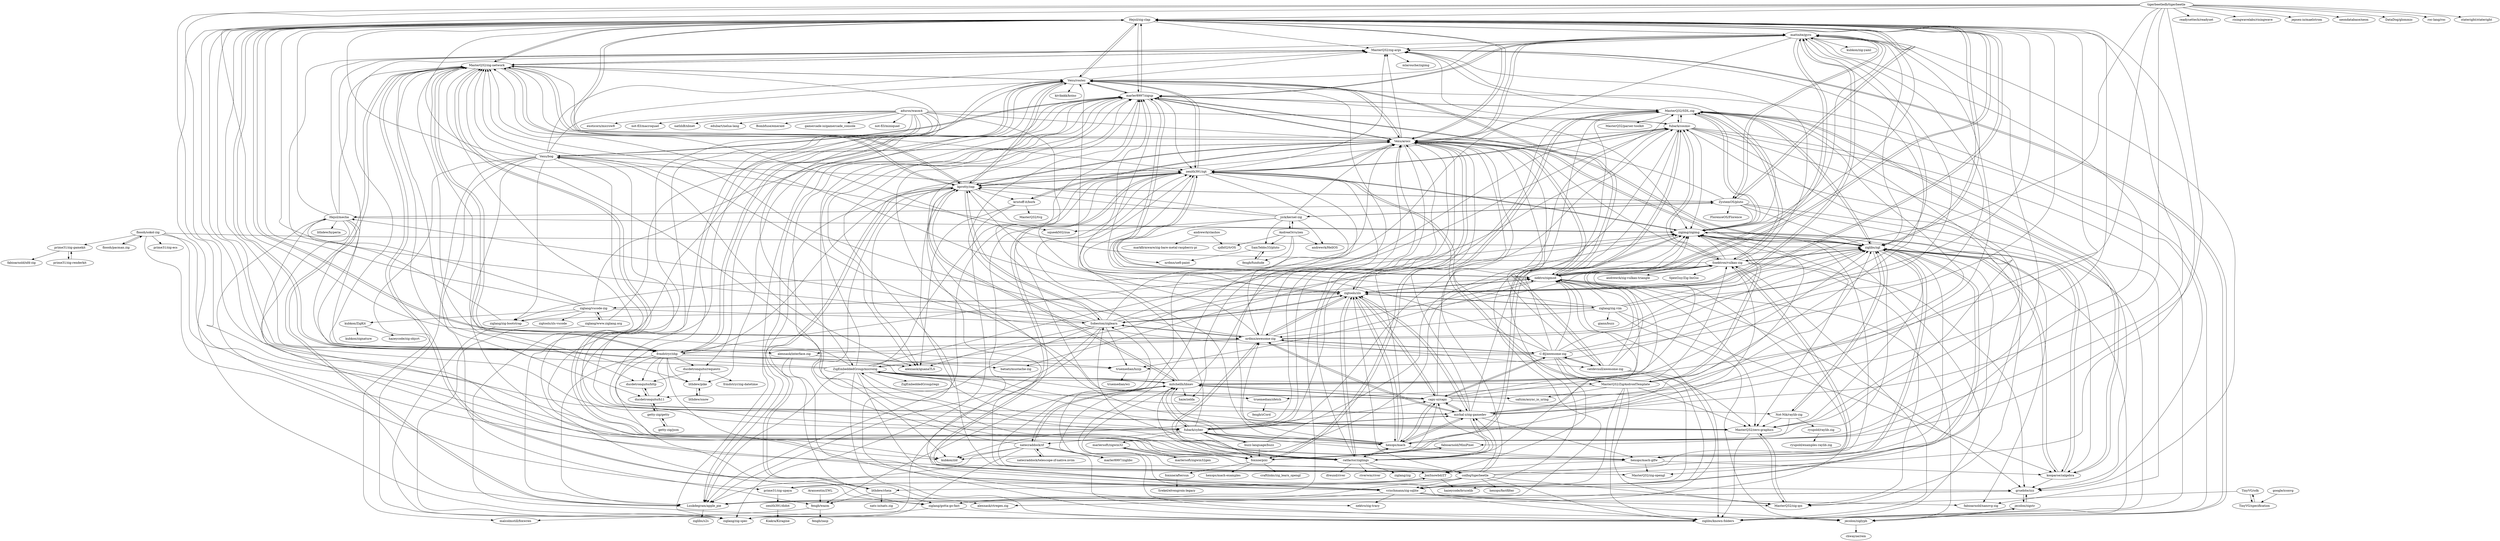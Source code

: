 digraph G {
"Hejsil/zig-clap" -> "mattnite/gyro"
"Hejsil/zig-clap" -> "MasterQ32/zig-args"
"Hejsil/zig-clap" -> "Vexu/routez"
"Hejsil/zig-clap" -> "marler8997/zigup"
"Hejsil/zig-clap" -> "zigtools/zls"
"Hejsil/zig-clap" -> "ziglibs/zgl"
"Hejsil/zig-clap" -> "kprotty/zap"
"Hejsil/zig-clap" -> "ziglibs/known-folders"
"Hejsil/zig-clap" -> "Vexu/arocc"
"Hejsil/zig-clap" -> "nektro/zigmod"
"Hejsil/zig-clap" -> "MasterQ32/zig-network"
"Hejsil/zig-clap" -> "frmdstryr/zhp"
"Hejsil/zig-clap" -> "ZystemOS/pluto"
"Hejsil/zig-clap" -> "zigimg/zigimg"
"Hejsil/zig-clap" -> "nrdmn/awesome-zig"
"hexops/mach" -> "michal-z/zig-gamedev"
"hexops/mach" -> "zigtools/zls"
"hexops/mach" -> "ratfactor/ziglings"
"hexops/mach" -> "capy-ui/capy"
"hexops/mach" -> "Vexu/arocc"
"hexops/mach" -> "Hejsil/zig-clap"
"hexops/mach" -> "fubark/cyber"
"hexops/mach" -> "Snektron/vulkan-zig"
"hexops/mach" -> "hexops/mach-glfw"
"hexops/mach" -> "zenith391/zgt"
"hexops/mach" -> "mitchellh/libxev"
"hexops/mach" -> "nrdmn/awesome-zig"
"hexops/mach" -> "mattnite/gyro"
"hexops/mach" -> "ziglibs/zgl"
"hexops/mach" -> "ZigEmbeddedGroup/microzig"
"nektro/zigmod" -> "mattnite/gyro"
"nektro/zigmod" -> "marler8997/zigup"
"nektro/zigmod" -> "Hejsil/zig-clap"
"nektro/zigmod" -> "Vexu/arocc"
"nektro/zigmod" -> "zenith391/zgt"
"nektro/zigmod" -> "truemedian/hzzp"
"nektro/zigmod" -> "zigimg/zigimg"
"nektro/zigmod" -> "Vexu/routez"
"nektro/zigmod" -> "MasterQ32/zero-graphics"
"nektro/zigmod" -> "Luukdegram/apple_pie"
"nektro/zigmod" -> "jecolon/ziglyph"
"nektro/zigmod" -> "ziglibs/zgl"
"nektro/zigmod" -> "zigtools/zls"
"nektro/zigmod" -> "Snektron/vulkan-zig"
"nektro/zigmod" -> "gruebite/zzz"
"ratfactor/ziglings" -> "zigtools/zls"
"ratfactor/ziglings" -> "hexops/mach"
"ratfactor/ziglings" -> "michal-z/zig-gamedev"
"ratfactor/ziglings" -> "nrdmn/awesome-zig"
"ratfactor/ziglings" -> "Hejsil/zig-clap"
"ratfactor/ziglings" -> "ziglang/zig" ["e"=1]
"ratfactor/ziglings" -> "Sobeston/ziglearn"
"ratfactor/ziglings" -> "capy-ui/capy"
"ratfactor/ziglings" -> "nektro/zigmod"
"ratfactor/ziglings" -> "Vexu/arocc"
"ratfactor/ziglings" -> "ifreund/river" ["e"=1]
"ratfactor/ziglings" -> "ZigEmbeddedGroup/microzig"
"ratfactor/ziglings" -> "mattnite/gyro"
"ratfactor/ziglings" -> "riverwm/river" ["e"=1]
"ratfactor/ziglings" -> "coilhq/tigerbeetle"
"ziglang/zig.vim" -> "zigtools/zls"
"ziglang/zig.vim" -> "nektro/zigmod"
"ziglang/zig.vim" -> "ziglang/zig-bootstrap"
"ziglang/zig.vim" -> "kooparse/zalgebra"
"ziglang/zig.vim" -> "Hejsil/zig-clap"
"ziglang/zig.vim" -> "ziglibs/zgl"
"ziglang/zig.vim" -> "giann/buzz"
"ziglang/zig.vim" -> "marler8997/zigup"
"ziglang/zig.vim" -> "nrdmn/awesome-zig"
"ziglang/zig.vim" -> "jecolon/ziglyph"
"ZigEmbeddedGroup/microzig" -> "ZigEmbeddedGroup/regz"
"ZigEmbeddedGroup/microzig" -> "Hejsil/zig-clap"
"ZigEmbeddedGroup/microzig" -> "Luukdegram/apple_pie"
"ZigEmbeddedGroup/microzig" -> "foxnne/pixi"
"ZigEmbeddedGroup/microzig" -> "zenith391/zgt"
"ZigEmbeddedGroup/microzig" -> "marler8997/zigup"
"ZigEmbeddedGroup/microzig" -> "MasterQ32/zig-args"
"ZigEmbeddedGroup/microzig" -> "MasterQ32/zig-network"
"ZigEmbeddedGroup/microzig" -> "zigimg/zigimg"
"ZigEmbeddedGroup/microzig" -> "mitchellh/libxev"
"ZigEmbeddedGroup/microzig" -> "ziglibs/known-folders"
"ZigEmbeddedGroup/microzig" -> "vrischmann/zig-sqlite"
"ZigEmbeddedGroup/microzig" -> "MasterQ32/zero-graphics"
"ZigEmbeddedGroup/microzig" -> "fubark/cosmic"
"ZigEmbeddedGroup/microzig" -> "MasterQ32/ZigAndroidTemplate"
"zigtools/zls" -> "ratfactor/ziglings"
"zigtools/zls" -> "Hejsil/zig-clap"
"zigtools/zls" -> "mattnite/gyro"
"zigtools/zls" -> "hexops/mach"
"zigtools/zls" -> "Vexu/arocc"
"zigtools/zls" -> "nrdmn/awesome-zig"
"zigtools/zls" -> "nektro/zigmod"
"zigtools/zls" -> "michal-z/zig-gamedev"
"zigtools/zls" -> "capy-ui/capy"
"zigtools/zls" -> "MasterQ32/zig-network"
"zigtools/zls" -> "marler8997/zigup"
"zigtools/zls" -> "Sobeston/ziglearn"
"zigtools/zls" -> "ziglang/zig.vim"
"zigtools/zls" -> "kprotty/zap"
"zigtools/zls" -> "ziglang/vscode-zig"
"aduros/wasm4" -> "exoticorn/microw8"
"aduros/wasm4" -> "ZigEmbeddedGroup/microzig"
"aduros/wasm4" -> "Vexu/arocc"
"aduros/wasm4" -> "hexops/mach"
"aduros/wasm4" -> "not-fl3/macroquad" ["e"=1]
"aduros/wasm4" -> "zigtools/zls"
"aduros/wasm4" -> "michal-z/zig-gamedev"
"aduros/wasm4" -> "fubark/cyber"
"aduros/wasm4" -> "fubark/cosmic"
"aduros/wasm4" -> "nathhB/nbnet" ["e"=1]
"aduros/wasm4" -> "foxnne/pixi"
"aduros/wasm4" -> "edubart/nelua-lang" ["e"=1]
"aduros/wasm4" -> "Bombfuse/emerald" ["e"=1]
"aduros/wasm4" -> "gamercade-io/gamercade_console"
"aduros/wasm4" -> "not-fl3/miniquad" ["e"=1]
"lithdew/pike" -> "lithdew/snow"
"lithdew/rheia" -> "ziglang/gotta-go-fast"
"lithdew/rheia" -> "fengb/wazm"
"lithdew/rheia" -> "nats-io/nats.zig"
"lithdew/rheia" -> "kprotty/zap"
"ziglang/zig-bootstrap" -> "ziglang/zig-spec"
"ziglang/zig-bootstrap" -> "MasterQ32/zig-args"
"ZystemOS/pluto" -> "FlorenceOS/Florence" ["e"=1]
"ZystemOS/pluto" -> "Hejsil/zig-clap"
"ZystemOS/pluto" -> "ziglibs/zgl"
"ZystemOS/pluto" -> "kprotty/zap"
"ZystemOS/pluto" -> "jzck/kernel-zig"
"ZystemOS/pluto" -> "mattnite/gyro"
"ZystemOS/pluto" -> "kooparse/zalgebra"
"ZystemOS/pluto" -> "MasterQ32/zig-network"
"ZystemOS/pluto" -> "Hejsil/mecha"
"ZystemOS/pluto" -> "zigimg/zigimg"
"ZystemOS/pluto" -> "ziglibs/known-folders"
"marlersoft/zigwin32" -> "marlersoft/zigwin32gen"
"marlersoft/zigwin32" -> "MasterQ32/zig-opengl"
"catdevnull/awesome-zig" -> "zigimg/zigimg"
"catdevnull/awesome-zig" -> "C-BJ/awesome-zig"
"catdevnull/awesome-zig" -> "fubark/cosmic"
"catdevnull/awesome-zig" -> "Vexu/arocc"
"catdevnull/awesome-zig" -> "ziglibs/known-folders"
"catdevnull/awesome-zig" -> "nektro/zigmod"
"catdevnull/awesome-zig" -> "vrischmann/zig-sqlite"
"tigerbeetledb/tigerbeetle" -> "mitchellh/libxev"
"tigerbeetledb/tigerbeetle" -> "zigtools/zls"
"tigerbeetledb/tigerbeetle" -> "hexops/mach"
"tigerbeetledb/tigerbeetle" -> "ratfactor/ziglings"
"tigerbeetledb/tigerbeetle" -> "michal-z/zig-gamedev"
"tigerbeetledb/tigerbeetle" -> "readysettech/readyset" ["e"=1]
"tigerbeetledb/tigerbeetle" -> "risingwavelabs/risingwave" ["e"=1]
"tigerbeetledb/tigerbeetle" -> "jepsen-io/maelstrom" ["e"=1]
"tigerbeetledb/tigerbeetle" -> "fubark/cyber"
"tigerbeetledb/tigerbeetle" -> "neondatabase/neon" ["e"=1]
"tigerbeetledb/tigerbeetle" -> "DataDog/glommio" ["e"=1]
"tigerbeetledb/tigerbeetle" -> "Hejsil/zig-clap"
"tigerbeetledb/tigerbeetle" -> "roc-lang/roc" ["e"=1]
"tigerbeetledb/tigerbeetle" -> "nrdmn/awesome-zig"
"tigerbeetledb/tigerbeetle" -> "stateright/stateright" ["e"=1]
"coilhq/tigerbeetle" -> "vrischmann/zig-sqlite"
"coilhq/tigerbeetle" -> "Vexu/arocc"
"coilhq/tigerbeetle" -> "lithdew/rheia"
"coilhq/tigerbeetle" -> "Hejsil/zig-clap"
"coilhq/tigerbeetle" -> "kprotty/zap"
"coilhq/tigerbeetle" -> "marler8997/zigup"
"coilhq/tigerbeetle" -> "hexops/fastfilter"
"coilhq/tigerbeetle" -> "michal-z/zig-gamedev"
"coilhq/tigerbeetle" -> "zigtools/zls"
"coilhq/tigerbeetle" -> "mitchellh/libxev"
"coilhq/tigerbeetle" -> "fubark/cosmic"
"coilhq/tigerbeetle" -> "MasterQ32/zig-qoi"
"coilhq/tigerbeetle" -> "ziglibs/known-folders"
"coilhq/tigerbeetle" -> "ziglang/gotta-go-fast"
"coilhq/tigerbeetle" -> "Sobeston/ziglearn"
"natecraddock/zf" -> "natecraddock/telescope-zf-native.nvim"
"natecraddock/zf" -> "mitchellh/libxev"
"natecraddock/zf" -> "jecolon/ziglyph"
"natecraddock/zf" -> "Luukdegram/apple_pie"
"natecraddock/zf" -> "marler8997/ziglibc"
"natecraddock/zf" -> "kubkon/zld"
"natecraddock/zf" -> "marler8997/zigup"
"natecraddock/zf" -> "ziglang/zig-spec"
"kprotty/zap" -> "Vexu/routez"
"kprotty/zap" -> "MasterQ32/zig-network"
"kprotty/zap" -> "Hejsil/zig-clap"
"kprotty/zap" -> "alexnask/iguanaTLS"
"kprotty/zap" -> "Luukdegram/apple_pie"
"kprotty/zap" -> "zenith391/zgt"
"kprotty/zap" -> "kubkon/zld"
"kprotty/zap" -> "lithdew/rheia"
"kprotty/zap" -> "Vexu/arocc"
"kprotty/zap" -> "Sobeston/ziglearn"
"kprotty/zap" -> "ziglibs/known-folders"
"kprotty/zap" -> "mitchellh/libxev"
"kprotty/zap" -> "ZystemOS/pluto"
"kprotty/zap" -> "zigimg/zigimg"
"kprotty/zap" -> "kristoff-it/bork"
"andrewrk/clashos" -> "markfirmware/zig-bare-metal-raspberry-pi"
"andrewrk/clashos" -> "sjdh02/trOS"
"fubark/cyber" -> "mitchellh/libxev"
"fubark/cyber" -> "Vexu/bog"
"fubark/cyber" -> "hexops/mach"
"fubark/cyber" -> "Vexu/arocc"
"fubark/cyber" -> "buzz-language/buzz"
"fubark/cyber" -> "fubark/cosmic"
"fubark/cyber" -> "michal-z/zig-gamedev"
"fubark/cyber" -> "Hejsil/zig-clap"
"fubark/cyber" -> "foxnne/pixi"
"fubark/cyber" -> "natecraddock/zf"
"fubark/cyber" -> "hexops/mach-glfw"
"fubark/cyber" -> "MasterQ32/SDL.zig"
"fubark/cyber" -> "capy-ui/capy"
"fubark/cyber" -> "zenith391/zgt"
"fubark/cyber" -> "marlersoft/zigwin32"
"kooparse/zalgebra" -> "zigimg/zigimg"
"kooparse/zalgebra" -> "ziglibs/zgl"
"kooparse/zalgebra" -> "gruebite/zzz"
"kooparse/zalgebra" -> "MasterQ32/SDL.zig"
"jzck/kernel-zig" -> "ZystemOS/pluto"
"jzck/kernel-zig" -> "AndreaOrru/zen"
"jzck/kernel-zig" -> "andrewrk/HellOS"
"jzck/kernel-zig" -> "nrdmn/uefi-paint"
"jzck/kernel-zig" -> "SamTebbs33/pluto"
"jzck/kernel-zig" -> "kprotty/zap"
"jzck/kernel-zig" -> "Hejsil/zig-clap"
"jzck/kernel-zig" -> "squeek502/zua"
"jzck/kernel-zig" -> "Vexu/arocc"
"mitchellh/libxev" -> "natecraddock/zf"
"mitchellh/libxev" -> "kprotty/zap"
"mitchellh/libxev" -> "Vexu/arocc"
"mitchellh/libxev" -> "fubark/cyber"
"mitchellh/libxev" -> "Hejsil/zig-clap"
"mitchellh/libxev" -> "fengb/wazm"
"mitchellh/libxev" -> "marler8997/zigup"
"mitchellh/libxev" -> "ZigEmbeddedGroup/microzig"
"mitchellh/libxev" -> "capy-ui/capy"
"mitchellh/libxev" -> "marler8997/ziglibc"
"mitchellh/libxev" -> "Snektron/vulkan-zig"
"mitchellh/libxev" -> "haze/zelda"
"mitchellh/libxev" -> "nektro/zigmod"
"mitchellh/libxev" -> "foxnne/pixi"
"mitchellh/libxev" -> "saltzm/async_io_uring"
"SamTebbs33/pluto" -> "nrdmn/uefi-paint"
"SamTebbs33/pluto" -> "fengb/fundude"
"Sobeston/ziglearn" -> "kprotty/zap"
"Sobeston/ziglearn" -> "marler8997/zigup"
"Sobeston/ziglearn" -> "alexnask/iguanaTLS"
"Sobeston/ziglearn" -> "Vexu/arocc"
"Sobeston/ziglearn" -> "ducdetronquito/h11"
"Sobeston/ziglearn" -> "truemedian/hzzp"
"Sobeston/ziglearn" -> "Luukdegram/apple_pie"
"Sobeston/ziglearn" -> "zigtools/zls"
"Sobeston/ziglearn" -> "ziglang/zig-spec"
"Sobeston/ziglearn" -> "Hejsil/zig-clap"
"Sobeston/ziglearn" -> "Snektron/vulkan-zig"
"Sobeston/ziglearn" -> "nrdmn/awesome-zig"
"Sobeston/ziglearn" -> "nektro/zigmod"
"Sobeston/ziglearn" -> "fubark/cosmic"
"Sobeston/ziglearn" -> "Hejsil/mecha"
"Hejsil/mecha" -> "gruebite/zzz"
"Hejsil/mecha" -> "lithdew/hyperia"
"Hejsil/mecha" -> "zigimg/zigimg"
"Hejsil/mecha" -> "Luukdegram/apple_pie"
"Hejsil/mecha" -> "MasterQ32/zig-args"
"Hejsil/mecha" -> "alexnask/interface.zig"
"Hejsil/mecha" -> "truemedian/hzzp"
"Hejsil/mecha" -> "MasterQ32/zig-network"
"Hejsil/mecha" -> "Hejsil/zig-clap"
"Hejsil/mecha" -> "kubkon/zld"
"vrischmann/zig-sqlite" -> "ziglibs/known-folders"
"vrischmann/zig-sqlite" -> "nektro/zig-tracy"
"vrischmann/zig-sqlite" -> "alexnask/ctregex.zig"
"vrischmann/zig-sqlite" -> "MasterQ32/zig-network"
"vrischmann/zig-sqlite" -> "MasterQ32/zig-qoi"
"vrischmann/zig-sqlite" -> "fabioarnold/nanovg-zig"
"vrischmann/zig-sqlite" -> "zenith391/zgt"
"vrischmann/zig-sqlite" -> "ziglibs/zgl"
"MasterQ32/zig-network" -> "MasterQ32/zig-args"
"MasterQ32/zig-network" -> "Luukdegram/apple_pie"
"MasterQ32/zig-network" -> "Vexu/routez"
"MasterQ32/zig-network" -> "kprotty/zap"
"MasterQ32/zig-network" -> "MasterQ32/zero-graphics"
"MasterQ32/zig-network" -> "frmdstryr/zhp"
"MasterQ32/zig-network" -> "vrischmann/zig-sqlite"
"MasterQ32/zig-network" -> "ducdetronquito/h11"
"MasterQ32/zig-network" -> "ziglibs/known-folders"
"MasterQ32/zig-network" -> "lithdew/pike"
"MasterQ32/zig-network" -> "Hejsil/zig-clap"
"MasterQ32/zig-network" -> "Vexu/arocc"
"MasterQ32/zig-network" -> "hexops/mach-glfw"
"MasterQ32/zig-network" -> "zenith391/zgt"
"MasterQ32/zig-network" -> "ducdetronquito/http"
"Luukdegram/apple_pie" -> "gruebite/zzz"
"Luukdegram/apple_pie" -> "MasterQ32/zig-network"
"Luukdegram/apple_pie" -> "ziglibs/s2s"
"Vexu/routez" -> "frmdstryr/zhp"
"Vexu/routez" -> "Luukdegram/apple_pie"
"Vexu/routez" -> "MasterQ32/zig-network"
"Vexu/routez" -> "kprotty/zap"
"Vexu/routez" -> "Hejsil/zig-clap"
"Vexu/routez" -> "ducdetronquito/requestz"
"Vexu/routez" -> "zenith391/zgt"
"Vexu/routez" -> "ziglibs/known-folders"
"Vexu/routez" -> "Vexu/arocc"
"Vexu/routez" -> "MasterQ32/zig-args"
"Vexu/routez" -> "nektro/zigmod"
"Vexu/routez" -> "marler8997/zigup"
"Vexu/routez" -> "lithdew/pike"
"Vexu/routez" -> "kivikakk/koino"
"Vexu/routez" -> "haze/zelda"
"frmdstryr/zhp" -> "Vexu/routez"
"frmdstryr/zhp" -> "MasterQ32/zig-network"
"frmdstryr/zhp" -> "Hejsil/zig-clap"
"frmdstryr/zhp" -> "Luukdegram/apple_pie"
"frmdstryr/zhp" -> "MasterQ32/zig-args"
"frmdstryr/zhp" -> "zigimg/zigimg"
"frmdstryr/zhp" -> "zenith391/zgt"
"frmdstryr/zhp" -> "vrischmann/zig-sqlite"
"frmdstryr/zhp" -> "lithdew/pike"
"frmdstryr/zhp" -> "ducdetronquito/http"
"frmdstryr/zhp" -> "alexnask/iguanaTLS"
"frmdstryr/zhp" -> "ducdetronquito/h11"
"frmdstryr/zhp" -> "truemedian/hzzp"
"frmdstryr/zhp" -> "ziglang/gotta-go-fast"
"frmdstryr/zhp" -> "ducdetronquito/requestz"
"nrdmn/awesome-zig" -> "Hejsil/zig-clap"
"nrdmn/awesome-zig" -> "zigtools/zls"
"nrdmn/awesome-zig" -> "Vexu/routez"
"nrdmn/awesome-zig" -> "alexnask/interface.zig"
"nrdmn/awesome-zig" -> "C-BJ/awesome-zig"
"nrdmn/awesome-zig" -> "michal-z/zig-gamedev"
"nrdmn/awesome-zig" -> "ratfactor/ziglings"
"nrdmn/awesome-zig" -> "Sobeston/ziglearn"
"nrdmn/awesome-zig" -> "Vexu/arocc"
"nrdmn/awesome-zig" -> "MasterQ32/zig-network"
"nrdmn/awesome-zig" -> "catdevnull/awesome-zig"
"nrdmn/awesome-zig" -> "mattnite/gyro"
"nrdmn/awesome-zig" -> "nektro/zigmod"
"nrdmn/awesome-zig" -> "ziglibs/zgl"
"nrdmn/awesome-zig" -> "frmdstryr/zhp"
"buzz-language/buzz" -> "fubark/cyber"
"buzz-language/buzz" -> "zigimg/zigimg"
"buzz-language/buzz" -> "foxnne/pixi"
"MasterQ32/ZigAndroidTemplate" -> "MasterQ32/zero-graphics"
"MasterQ32/ZigAndroidTemplate" -> "zenith391/zgt"
"MasterQ32/ZigAndroidTemplate" -> "zigimg/zigimg"
"MasterQ32/ZigAndroidTemplate" -> "MasterQ32/zig-qoi"
"MasterQ32/ZigAndroidTemplate" -> "ziglibs/known-folders"
"MasterQ32/ZigAndroidTemplate" -> "MasterQ32/zig-args"
"MasterQ32/ZigAndroidTemplate" -> "truemedian/zfetch"
"MasterQ32/ZigAndroidTemplate" -> "saltzm/async_io_uring"
"MasterQ32/ZigAndroidTemplate" -> "hazeycode/brucelib"
"MasterQ32/zero-graphics" -> "MasterQ32/zig-qoi"
"MasterQ32/zero-graphics" -> "ziglibs/known-folders"
"Not-Nik/raylib-zig" -> "MasterQ32/zero-graphics"
"Not-Nik/raylib-zig" -> "ziglibs/zgl"
"Not-Nik/raylib-zig" -> "ryupold/raylib.zig"
"Not-Nik/raylib-zig" -> "fabioarnold/MiniPixel"
"Snektron/vulkan-zig" -> "ziglibs/zgl"
"Snektron/vulkan-zig" -> "MasterQ32/SDL.zig"
"Snektron/vulkan-zig" -> "hexops/mach-glfw"
"Snektron/vulkan-zig" -> "ziglibs/known-folders"
"Snektron/vulkan-zig" -> "ziglang/gotta-go-fast"
"Snektron/vulkan-zig" -> "andrewrk/zig-vulkan-triangle"
"Snektron/vulkan-zig" -> "MasterQ32/zig-args"
"Snektron/vulkan-zig" -> "SpexGuy/Zig-ImGui"
"Snektron/vulkan-zig" -> "Vexu/arocc"
"Snektron/vulkan-zig" -> "MasterQ32/zig-network"
"Snektron/vulkan-zig" -> "MasterQ32/zig-qoi"
"Snektron/vulkan-zig" -> "nektro/zigmod"
"Snektron/vulkan-zig" -> "zigimg/zigimg"
"Snektron/vulkan-zig" -> "fubark/cosmic"
"Snektron/vulkan-zig" -> "gruebite/zzz"
"alexnask/interface.zig" -> "nektro/zig-tracy"
"alexnask/interface.zig" -> "batiati/mustache-zig"
"alexnask/interface.zig" -> "alexnask/ctregex.zig"
"capy-ui/capy" -> "hexops/mach"
"capy-ui/capy" -> "Hejsil/zig-clap"
"capy-ui/capy" -> "zigtools/zls"
"capy-ui/capy" -> "mitchellh/libxev"
"capy-ui/capy" -> "michal-z/zig-gamedev"
"capy-ui/capy" -> "foxnne/pixi"
"capy-ui/capy" -> "MasterQ32/zig-network"
"capy-ui/capy" -> "ziglibs/zgl"
"capy-ui/capy" -> "C-BJ/awesome-zig"
"capy-ui/capy" -> "Not-Nik/raylib-zig"
"capy-ui/capy" -> "MasterQ32/SDL.zig"
"capy-ui/capy" -> "marler8997/zigup"
"capy-ui/capy" -> "mattnite/gyro"
"capy-ui/capy" -> "ZigEmbeddedGroup/microzig"
"capy-ui/capy" -> "nektro/zigmod"
"floooh/sokol-zig" -> "prime31/zig-gamekit"
"floooh/sokol-zig" -> "floooh/pacman.zig"
"floooh/sokol-zig" -> "JonSnowbd/ZT"
"floooh/sokol-zig" -> "prime31/zig-ecs"
"floooh/sokol-zig" -> "foxnne/pixi"
"floooh/sokol-zig" -> "ziglibs/zgl"
"floooh/sokol-zig" -> "prime31/zig-upaya"
"jecolon/ziglyph" -> "jecolon/zigstr"
"jecolon/ziglyph" -> "chwayne/rem"
"jecolon/zigstr" -> "jecolon/ziglyph"
"jecolon/zigstr" -> "gruebite/zzz"
"mattnite/gyro" -> "nektro/zigmod"
"mattnite/gyro" -> "Hejsil/zig-clap"
"mattnite/gyro" -> "marler8997/zigup"
"mattnite/gyro" -> "zigtools/zls"
"mattnite/gyro" -> "Vexu/arocc"
"mattnite/gyro" -> "ziglibs/zgl"
"mattnite/gyro" -> "zigimg/zigimg"
"mattnite/gyro" -> "MasterQ32/zig-network"
"mattnite/gyro" -> "ZystemOS/pluto"
"mattnite/gyro" -> "kubkon/zig-yaml"
"mattnite/gyro" -> "Vexu/routez"
"mattnite/gyro" -> "kprotty/zap"
"mattnite/gyro" -> "truemedian/hzzp"
"mattnite/gyro" -> "gruebite/zzz"
"mattnite/gyro" -> "MasterQ32/zig-args"
"ryupold/raylib.zig" -> "ryupold/examples-raylib.zig"
"ziglibs/zgl" -> "zigimg/zigimg"
"ziglibs/zgl" -> "MasterQ32/zig-opengl"
"ziglibs/zgl" -> "hexops/mach-glfw"
"ziglibs/zgl" -> "MasterQ32/zig-qoi"
"ziglibs/zgl" -> "MasterQ32/SDL.zig"
"ziglibs/zgl" -> "Snektron/vulkan-zig"
"ziglibs/zgl" -> "kooparse/zalgebra"
"ziglibs/zgl" -> "MasterQ32/zero-graphics"
"ziglibs/zgl" -> "ziglibs/known-folders"
"ziglibs/zgl" -> "Hejsil/zig-clap"
"ziglibs/zgl" -> "JonSnowbd/ZT"
"ziglibs/zgl" -> "marler8997/zigup"
"ziglibs/zgl" -> "Not-Nik/raylib-zig"
"ziglibs/zgl" -> "Vexu/arocc"
"ziglibs/zgl" -> "vrischmann/zig-sqlite"
"ducdetronquito/requestz" -> "ducdetronquito/http"
"ducdetronquito/requestz" -> "lithdew/pike"
"ducdetronquito/requestz" -> "frmdstryr/zig-datetime"
"google/iconvg" -> "TinyVG/specification"
"ziglang/www.ziglang.org" -> "ziglang/vscode-zig"
"ziglang/www.ziglang.org" -> "Vexu/routez"
"ziglang/www.ziglang.org" -> "ziglang/zig-spec"
"Vexu/arocc" -> "kubkon/zld"
"Vexu/arocc" -> "Vexu/bog"
"Vexu/arocc" -> "marler8997/zigup"
"Vexu/arocc" -> "Hejsil/zig-clap"
"Vexu/arocc" -> "ziglang/gotta-go-fast"
"Vexu/arocc" -> "ziglibs/zgl"
"Vexu/arocc" -> "kristoff-it/bork"
"Vexu/arocc" -> "MasterQ32/zig-network"
"Vexu/arocc" -> "nektro/zigmod"
"Vexu/arocc" -> "Vexu/routez"
"Vexu/arocc" -> "MasterQ32/zig-args"
"Vexu/arocc" -> "zenith391/zgt"
"Vexu/arocc" -> "mattnite/gyro"
"Vexu/arocc" -> "zigtools/zls"
"Vexu/arocc" -> "kprotty/zap"
"ducdetronquito/h11" -> "ducdetronquito/http"
"ducdetronquito/h11" -> "getty-zig/getty"
"ducdetronquito/http" -> "ducdetronquito/h11"
"AndreaOrru/zen" -> "jzck/kernel-zig"
"AndreaOrru/zen" -> "SamTebbs33/pluto"
"AndreaOrru/zen" -> "sjdh02/trOS"
"AndreaOrru/zen" -> "andrewrk/HellOS"
"AndreaOrru/zen" -> "fengb/fundude"
"AndreaOrru/zen" -> "nrdmn/awesome-zig"
"JonSnowbd/ZT" -> "hazeycode/brucelib"
"JonSnowbd/ZT" -> "prime31/zig-upaya"
"marlersoft/zigwin32gen" -> "marlersoft/zigwin32"
"C-BJ/awesome-zig" -> "catdevnull/awesome-zig"
"C-BJ/awesome-zig" -> "nektro/zigmod"
"C-BJ/awesome-zig" -> "nrdmn/awesome-zig"
"C-BJ/awesome-zig" -> "zenith391/zgt"
"C-BJ/awesome-zig" -> "zigimg/zigimg"
"C-BJ/awesome-zig" -> "MasterQ32/zig-network"
"C-BJ/awesome-zig" -> "ziglibs/zgl"
"C-BJ/awesome-zig" -> "capy-ui/capy"
"C-BJ/awesome-zig" -> "Vexu/arocc"
"C-BJ/awesome-zig" -> "JonSnowbd/ZT"
"C-BJ/awesome-zig" -> "MasterQ32/zero-graphics"
"C-BJ/awesome-zig" -> "mattnite/gyro"
"C-BJ/awesome-zig" -> "vrischmann/zig-sqlite"
"C-BJ/awesome-zig" -> "ZigEmbeddedGroup/microzig"
"C-BJ/awesome-zig" -> "Hejsil/zig-clap"
"michal-z/zig-gamedev" -> "hexops/mach"
"michal-z/zig-gamedev" -> "zigtools/zls"
"michal-z/zig-gamedev" -> "ratfactor/ziglings"
"michal-z/zig-gamedev" -> "nrdmn/awesome-zig"
"michal-z/zig-gamedev" -> "Snektron/vulkan-zig"
"michal-z/zig-gamedev" -> "capy-ui/capy"
"michal-z/zig-gamedev" -> "Vexu/arocc"
"michal-z/zig-gamedev" -> "hexops/mach-glfw"
"michal-z/zig-gamedev" -> "fubark/cosmic"
"michal-z/zig-gamedev" -> "MasterQ32/SDL.zig"
"michal-z/zig-gamedev" -> "ziglibs/zgl"
"michal-z/zig-gamedev" -> "zigimg/zigimg"
"michal-z/zig-gamedev" -> "Hejsil/zig-clap"
"michal-z/zig-gamedev" -> "ZigEmbeddedGroup/microzig"
"michal-z/zig-gamedev" -> "fubark/cyber"
"foxnne/aftersun" -> "Srekel/elvengroin-legacy"
"natecraddock/telescope-zf-native.nvim" -> "natecraddock/zf"
"hexops/mach-glfw" -> "ziglibs/zgl"
"hexops/mach-glfw" -> "MasterQ32/zig-opengl"
"hexops/mach-glfw" -> "Snektron/vulkan-zig"
"hexops/mach-glfw" -> "MasterQ32/zig-network"
"hexops/mach-glfw" -> "zigimg/zigimg"
"hexops/mach-glfw" -> "kooparse/zalgebra"
"hexops/mach-glfw" -> "JonSnowbd/ZT"
"fabioarnold/MiniPixel" -> "foxnne/pixi"
"kristoff-it/bork" -> "MasterQ32/tvg"
"kristoff-it/bork" -> "ziglang/zig-spec"
"kristoff-it/bork" -> "Vexu/arocc"
"kristoff-it/bork" -> "alexnask/iguanaTLS"
"zigimg/zigimg" -> "ziglibs/zgl"
"zigimg/zigimg" -> "kooparse/zalgebra"
"zigimg/zigimg" -> "zenith391/zgt"
"zigimg/zigimg" -> "foxnne/pixi"
"zigimg/zigimg" -> "MasterQ32/zero-graphics"
"zigimg/zigimg" -> "ziglibs/known-folders"
"zigimg/zigimg" -> "MasterQ32/SDL.zig"
"zigimg/zigimg" -> "MasterQ32/ZigAndroidTemplate"
"zigimg/zigimg" -> "MasterQ32/zig-args"
"zigimg/zigimg" -> "fabioarnold/nanovg-zig"
"zenith391/zgt" -> "MasterQ32/zig-args"
"zenith391/zgt" -> "zigimg/zigimg"
"zenith391/zgt" -> "MasterQ32/ZigAndroidTemplate"
"zenith391/zgt" -> "JonSnowbd/ZT"
"zenith391/zgt" -> "truemedian/zfetch"
"zenith391/zgt" -> "Luukdegram/apple_pie"
"zenith391/zgt" -> "Vexu/routez"
"zenith391/zgt" -> "jecolon/ziglyph"
"zenith391/zgt" -> "vrischmann/zig-sqlite"
"zenith391/zgt" -> "fubark/cosmic"
"zenith391/zgt" -> "ziglibs/known-folders"
"zenith391/zgt" -> "nektro/zigmod"
"zenith391/zgt" -> "Vexu/arocc"
"zenith391/zgt" -> "MasterQ32/zero-graphics"
"zenith391/zgt" -> "kprotty/zap"
"prime31/zig-gamekit" -> "prime31/zig-renderkit"
"prime31/zig-gamekit" -> "fabioarnold/nfd-zig"
"prime31/zig-renderkit" -> "prime31/zig-gamekit"
"fubark/cosmic" -> "kubkon/zld"
"fubark/cosmic" -> "zenith391/zgt"
"fubark/cosmic" -> "batiati/mustache-zig"
"fubark/cosmic" -> "Vexu/arocc"
"fubark/cosmic" -> "fabioarnold/nanovg-zig"
"fubark/cosmic" -> "zigimg/zigimg"
"fubark/cosmic" -> "MasterQ32/SDL.zig"
"fubark/cosmic" -> "MasterQ32/zero-graphics"
"fubark/cosmic" -> "catdevnull/awesome-zig"
"fubark/cosmic" -> "MasterQ32/zig-args"
"fubark/cosmic" -> "Snektron/vulkan-zig"
"fubark/cosmic" -> "ziglibs/known-folders"
"fubark/cosmic" -> "gruebite/zzz"
"foxnne/pixi" -> "fabioarnold/MiniPixel"
"foxnne/pixi" -> "zigimg/zigimg"
"foxnne/pixi" -> "MasterQ32/SDL.zig"
"foxnne/pixi" -> "foxnne/aftersun"
"foxnne/pixi" -> "craftlinks/zig_learn_opengl"
"foxnne/pixi" -> "hexops/mach-examples"
"Vexu/bog" -> "Vexu/arocc"
"Vexu/bog" -> "marler8997/zigup"
"Vexu/bog" -> "MasterQ32/zig-network"
"Vexu/bog" -> "Vexu/routez"
"Vexu/bog" -> "kubkon/zld"
"Vexu/bog" -> "ziglang/zig-spec"
"Vexu/bog" -> "ziglang/gotta-go-fast"
"Vexu/bog" -> "ziglang/zig-bootstrap"
"Vexu/bog" -> "Hejsil/zig-clap"
"Vexu/bog" -> "malcolmstill/foxwren"
"Vexu/bog" -> "squeek502/zua"
"Vexu/bog" -> "zenith391/zgt"
"Vexu/bog" -> "fengb/wazm"
"Vexu/bog" -> "alexnask/iguanaTLS"
"Vexu/bog" -> "MasterQ32/zig-args"
"fengb/fundude" -> "SamTebbs33/pluto"
"MasterQ32/SDL.zig" -> "ziglibs/zgl"
"MasterQ32/SDL.zig" -> "foxnne/pixi"
"MasterQ32/SDL.zig" -> "Snektron/vulkan-zig"
"MasterQ32/SDL.zig" -> "kooparse/zalgebra"
"MasterQ32/SDL.zig" -> "zigimg/zigimg"
"MasterQ32/SDL.zig" -> "gruebite/zzz"
"MasterQ32/SDL.zig" -> "marler8997/zigup"
"MasterQ32/SDL.zig" -> "Luukdegram/apple_pie"
"MasterQ32/SDL.zig" -> "MasterQ32/zig-args"
"MasterQ32/SDL.zig" -> "ziglang/zig-bootstrap"
"MasterQ32/SDL.zig" -> "MasterQ32/parser-toolkit"
"MasterQ32/SDL.zig" -> "MasterQ32/zero-graphics"
"MasterQ32/SDL.zig" -> "fubark/cosmic"
"MasterQ32/SDL.zig" -> "vrischmann/zig-sqlite"
"ziglang/vscode-zig" -> "zigtools/zls-vscode"
"ziglang/vscode-zig" -> "ziglang/www.ziglang.org"
"ziglang/vscode-zig" -> "zigtools/zls"
"ziglang/vscode-zig" -> "ziglang/zig-bootstrap"
"ziglang/vscode-zig" -> "marler8997/zigup"
"ziglang/vscode-zig" -> "kubkon/ZigKit"
"ziglang/vscode-zig" -> "Hejsil/mecha"
"ziglang/vscode-zig" -> "Hejsil/zig-clap"
"ziglang/vscode-zig" -> "Sobeston/ziglearn"
"TinyVG/sdk" -> "TinyVG/specification"
"TinyVG/sdk" -> "MasterQ32/zig-qoi"
"Aransentin/ZWL" -> "fengb/wazm"
"prime31/zig-upaya" -> "zenith391/didot"
"prime31/zig-upaya" -> "JonSnowbd/ZT"
"zenith391/didot" -> "Kiakra/Kiragine"
"TinyVG/specification" -> "TinyVG/sdk"
"fengb/wazm" -> "fengb/zasp"
"fengb/wazm" -> "malcolmstill/foxwren"
"marler8997/zigup" -> "Vexu/arocc"
"marler8997/zigup" -> "Hejsil/zig-clap"
"marler8997/zigup" -> "nektro/zigmod"
"marler8997/zigup" -> "mattnite/gyro"
"marler8997/zigup" -> "Luukdegram/apple_pie"
"marler8997/zigup" -> "alexnask/iguanaTLS"
"marler8997/zigup" -> "MasterQ32/SDL.zig"
"marler8997/zigup" -> "foxnne/pixi"
"marler8997/zigup" -> "Vexu/bog"
"marler8997/zigup" -> "ziglibs/zgl"
"marler8997/zigup" -> "ziglang/zig-spec"
"marler8997/zigup" -> "zigimg/zigimg"
"marler8997/zigup" -> "Vexu/routez"
"marler8997/zigup" -> "MasterQ32/zero-graphics"
"marler8997/zigup" -> "zenith391/zgt"
"MasterQ32/zig-args" -> "ziglibs/known-folders"
"MasterQ32/zig-args" -> "MasterQ32/zig-network"
"MasterQ32/zig-args" -> "mlarouche/zigimg"
"truemedian/zfetch" -> "fengb/zCord"
"MasterQ32/zig-qoi" -> "MasterQ32/zero-graphics"
"gruebite/zzz" -> "Luukdegram/apple_pie"
"gruebite/zzz" -> "jecolon/zigstr"
"ziglang/gotta-go-fast" -> "ziglang/zig-spec"
"ziglang/gotta-go-fast" -> "ziglibs/known-folders"
"ziglibs/known-folders" -> "MasterQ32/zig-args"
"getty-zig/getty" -> "getty-zig/json"
"getty-zig/getty" -> "ducdetronquito/h11"
"getty-zig/json" -> "getty-zig/getty"
"lithdew/snow" -> "lithdew/pike"
"floooh/pacman.zig" -> "floooh/sokol-zig"
"truemedian/hzzp" -> "truemedian/wz"
"kubkon/ZigKit" -> "kubkon/zignature"
"kubkon/ZigKit" -> "hazeycode/zig-objcrt"
"Hejsil/zig-clap" ["l"="-11.161,24.49"]
"mattnite/gyro" ["l"="-11.147,24.495"]
"MasterQ32/zig-args" ["l"="-11.178,24.455"]
"Vexu/routez" ["l"="-11.19,24.488"]
"marler8997/zigup" ["l"="-11.157,24.472"]
"zigtools/zls" ["l"="-11.14,24.513"]
"ziglibs/zgl" ["l"="-11.134,24.45"]
"kprotty/zap" ["l"="-11.181,24.494"]
"ziglibs/known-folders" ["l"="-11.17,24.461"]
"Vexu/arocc" ["l"="-11.166,24.48"]
"nektro/zigmod" ["l"="-11.14,24.48"]
"MasterQ32/zig-network" ["l"="-11.178,24.473"]
"frmdstryr/zhp" ["l"="-11.202,24.495"]
"ZystemOS/pluto" ["l"="-11.19,24.471"]
"zigimg/zigimg" ["l"="-11.143,24.45"]
"nrdmn/awesome-zig" ["l"="-11.163,24.505"]
"hexops/mach" ["l"="-11.099,24.505"]
"michal-z/zig-gamedev" ["l"="-11.11,24.488"]
"ratfactor/ziglings" ["l"="-11.126,24.535"]
"capy-ui/capy" ["l"="-11.115,24.469"]
"fubark/cyber" ["l"="-11.095,24.463"]
"Snektron/vulkan-zig" ["l"="-11.138,24.461"]
"hexops/mach-glfw" ["l"="-11.115,24.438"]
"zenith391/zgt" ["l"="-11.154,24.458"]
"mitchellh/libxev" ["l"="-11.124,24.492"]
"ZigEmbeddedGroup/microzig" ["l"="-11.131,24.471"]
"truemedian/hzzp" ["l"="-11.193,24.522"]
"MasterQ32/zero-graphics" ["l"="-11.143,24.433"]
"Luukdegram/apple_pie" ["l"="-11.154,24.481"]
"jecolon/ziglyph" ["l"="-11.071,24.469"]
"gruebite/zzz" ["l"="-11.123,24.457"]
"ziglang/zig" ["l"="-8.917,4.292"]
"Sobeston/ziglearn" ["l"="-11.183,24.506"]
"ifreund/river" ["l"="-9.325,-19.98"]
"riverwm/river" ["l"="-9.388,-20.034"]
"coilhq/tigerbeetle" ["l"="-11.166,24.522"]
"ziglang/zig.vim" ["l"="-11.122,24.507"]
"ziglang/zig-bootstrap" ["l"="-11.202,24.44"]
"kooparse/zalgebra" ["l"="-11.112,24.45"]
"giann/buzz" ["l"="-11.082,24.572"]
"ZigEmbeddedGroup/regz" ["l"="-11.103,24.551"]
"foxnne/pixi" ["l"="-11.098,24.427"]
"vrischmann/zig-sqlite" ["l"="-11.178,24.436"]
"fubark/cosmic" ["l"="-11.151,24.443"]
"MasterQ32/ZigAndroidTemplate" ["l"="-11.147,24.419"]
"ziglang/vscode-zig" ["l"="-11.223,24.464"]
"aduros/wasm4" ["l"="-11.067,24.49"]
"exoticorn/microw8" ["l"="-11.011,24.52"]
"not-fl3/macroquad" ["l"="-9.389,4.611"]
"nathhB/nbnet" ["l"="-12.247,25.76"]
"edubart/nelua-lang" ["l"="-11.926,23.609"]
"Bombfuse/emerald" ["l"="-9.451,4.591"]
"gamercade-io/gamercade_console" ["l"="-10.997,24.495"]
"not-fl3/miniquad" ["l"="-9.412,4.636"]
"lithdew/pike" ["l"="-11.23,24.516"]
"lithdew/snow" ["l"="-11.261,24.534"]
"lithdew/rheia" ["l"="-11.202,24.545"]
"ziglang/gotta-go-fast" ["l"="-11.201,24.511"]
"fengb/wazm" ["l"="-11.191,24.561"]
"nats-io/nats.zig" ["l"="-11.231,24.593"]
"ziglang/zig-spec" ["l"="-11.207,24.469"]
"FlorenceOS/Florence" ["l"="-12.438,18.779"]
"jzck/kernel-zig" ["l"="-11.256,24.489"]
"Hejsil/mecha" ["l"="-11.201,24.457"]
"marlersoft/zigwin32" ["l"="-11.027,24.427"]
"marlersoft/zigwin32gen" ["l"="-10.996,24.421"]
"MasterQ32/zig-opengl" ["l"="-11.076,24.419"]
"catdevnull/awesome-zig" ["l"="-11.165,24.43"]
"C-BJ/awesome-zig" ["l"="-11.163,24.449"]
"tigerbeetledb/tigerbeetle" ["l"="-11.086,24.535"]
"readysettech/readyset" ["l"="-10.911,5.425"]
"risingwavelabs/risingwave" ["l"="-10.899,5.383"]
"jepsen-io/maelstrom" ["l"="-11.038,4.876"]
"neondatabase/neon" ["l"="-10.866,5.469"]
"DataDog/glommio" ["l"="-8.925,5.081"]
"roc-lang/roc" ["l"="-11.854,23.472"]
"stateright/stateright" ["l"="-8.889,5.187"]
"hexops/fastfilter" ["l"="-11.165,24.595"]
"MasterQ32/zig-qoi" ["l"="-11.128,24.416"]
"natecraddock/zf" ["l"="-11.091,24.481"]
"natecraddock/telescope-zf-native.nvim" ["l"="-11.039,24.488"]
"marler8997/ziglibc" ["l"="-11.056,24.516"]
"kubkon/zld" ["l"="-11.187,24.446"]
"alexnask/iguanaTLS" ["l"="-11.217,24.501"]
"kristoff-it/bork" ["l"="-11.227,24.485"]
"andrewrk/clashos" ["l"="-11.411,24.55"]
"markfirmware/zig-bare-metal-raspberry-pi" ["l"="-11.441,24.559"]
"sjdh02/trOS" ["l"="-11.363,24.534"]
"Vexu/bog" ["l"="-11.202,24.48"]
"buzz-language/buzz" ["l"="-11.062,24.432"]
"MasterQ32/SDL.zig" ["l"="-11.131,24.438"]
"AndreaOrru/zen" ["l"="-11.294,24.511"]
"andrewrk/HellOS" ["l"="-11.32,24.48"]
"nrdmn/uefi-paint" ["l"="-11.3,24.488"]
"SamTebbs33/pluto" ["l"="-11.318,24.505"]
"squeek502/zua" ["l"="-11.272,24.464"]
"haze/zelda" ["l"="-11.167,24.542"]
"saltzm/async_io_uring" ["l"="-11.088,24.438"]
"fengb/fundude" ["l"="-11.34,24.516"]
"ducdetronquito/h11" ["l"="-11.23,24.529"]
"lithdew/hyperia" ["l"="-11.245,24.425"]
"alexnask/interface.zig" ["l"="-11.218,24.422"]
"nektro/zig-tracy" ["l"="-11.211,24.401"]
"alexnask/ctregex.zig" ["l"="-11.229,24.395"]
"fabioarnold/nanovg-zig" ["l"="-11.171,24.41"]
"ducdetronquito/http" ["l"="-11.239,24.506"]
"ziglibs/s2s" ["l"="-11.157,24.561"]
"ducdetronquito/requestz" ["l"="-11.253,24.518"]
"kivikakk/koino" ["l"="-11.243,24.545"]
"truemedian/zfetch" ["l"="-11.13,24.389"]
"hazeycode/brucelib" ["l"="-11.153,24.373"]
"Not-Nik/raylib-zig" ["l"="-11.103,24.408"]
"ryupold/raylib.zig" ["l"="-11.068,24.366"]
"fabioarnold/MiniPixel" ["l"="-11.08,24.393"]
"andrewrk/zig-vulkan-triangle" ["l"="-11.05,24.453"]
"SpexGuy/Zig-ImGui" ["l"="-11.169,24.391"]
"batiati/mustache-zig" ["l"="-11.194,24.396"]
"floooh/sokol-zig" ["l"="-11.128,24.354"]
"prime31/zig-gamekit" ["l"="-11.128,24.284"]
"floooh/pacman.zig" ["l"="-11.132,24.323"]
"JonSnowbd/ZT" ["l"="-11.147,24.394"]
"prime31/zig-ecs" ["l"="-11.107,24.311"]
"prime31/zig-upaya" ["l"="-11.161,24.345"]
"jecolon/zigstr" ["l"="-11.072,24.45"]
"chwayne/rem" ["l"="-11.013,24.466"]
"kubkon/zig-yaml" ["l"="-11.134,24.569"]
"ryupold/examples-raylib.zig" ["l"="-11.05,24.349"]
"frmdstryr/zig-datetime" ["l"="-11.288,24.544"]
"google/iconvg" ["l"="-10.999,24.244"]
"TinyVG/specification" ["l"="-11.031,24.285"]
"ziglang/www.ziglang.org" ["l"="-11.246,24.456"]
"getty-zig/getty" ["l"="-11.264,24.565"]
"foxnne/aftersun" ["l"="-11.029,24.386"]
"Srekel/elvengroin-legacy" ["l"="-11.003,24.372"]
"MasterQ32/tvg" ["l"="-11.277,24.481"]
"prime31/zig-renderkit" ["l"="-11.136,24.262"]
"fabioarnold/nfd-zig" ["l"="-11.115,24.257"]
"craftlinks/zig_learn_opengl" ["l"="-11.062,24.39"]
"hexops/mach-examples" ["l"="-11.047,24.404"]
"malcolmstill/foxwren" ["l"="-11.222,24.548"]
"MasterQ32/parser-toolkit" ["l"="-11.111,24.388"]
"zigtools/zls-vscode" ["l"="-11.274,24.435"]
"kubkon/ZigKit" ["l"="-11.292,24.422"]
"TinyVG/sdk" ["l"="-11.059,24.321"]
"Aransentin/ZWL" ["l"="-11.202,24.612"]
"zenith391/didot" ["l"="-11.186,24.3"]
"Kiakra/Kiragine" ["l"="-11.201,24.273"]
"fengb/zasp" ["l"="-11.198,24.589"]
"mlarouche/zigimg" ["l"="-11.201,24.411"]
"fengb/zCord" ["l"="-11.106,24.357"]
"getty-zig/json" ["l"="-11.281,24.584"]
"truemedian/wz" ["l"="-11.215,24.569"]
"kubkon/zignature" ["l"="-11.31,24.401"]
"hazeycode/zig-objcrt" ["l"="-11.321,24.413"]
}